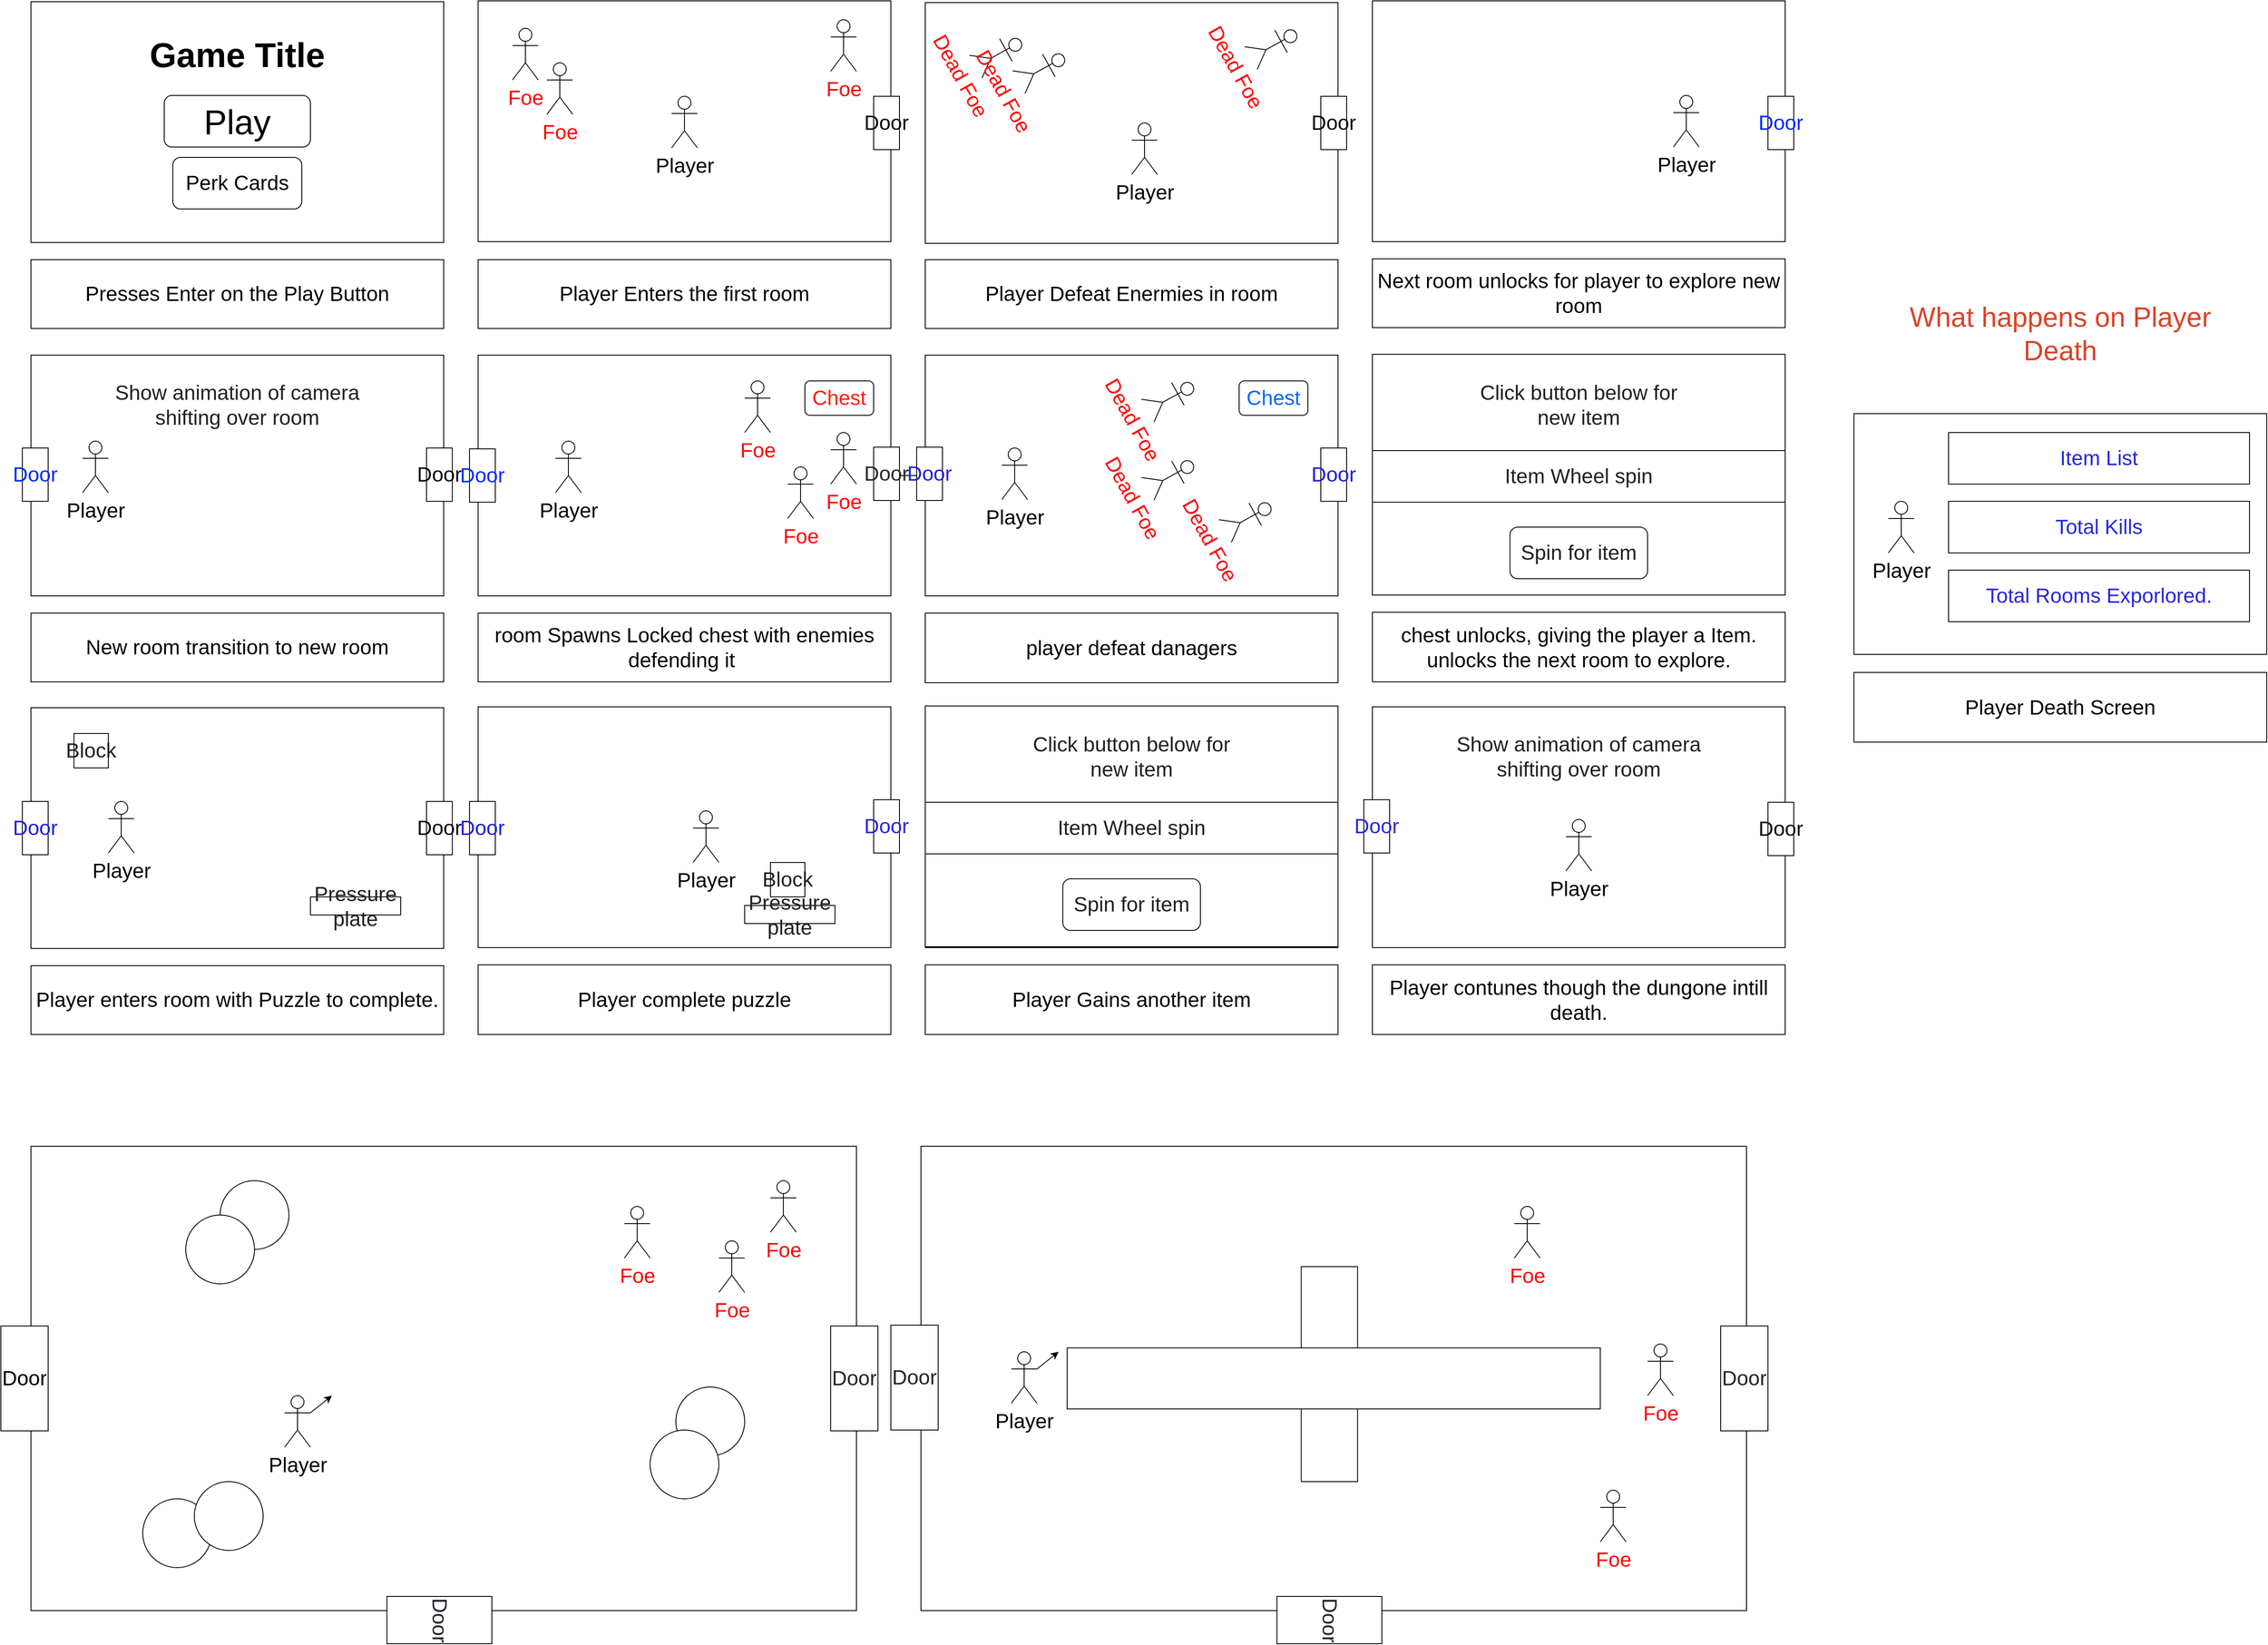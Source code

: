 <mxfile>
    <diagram id="khzAUmkpe2_2u8Bk6iNQ" name="Page-1">
        <mxGraphModel dx="1868" dy="927" grid="1" gridSize="10" guides="1" tooltips="1" connect="1" arrows="1" fold="1" page="1" pageScale="1" pageWidth="1169" pageHeight="827" background="none" math="0" shadow="0">
            <root>
                <mxCell id="0"/>
                <mxCell id="1" parent="0"/>
                <mxCell id="3" value="" style="rounded=0;whiteSpace=wrap;html=1;fontSize=24;" parent="1" vertex="1">
                    <mxGeometry x="40" y="19" width="480" height="280" as="geometry"/>
                </mxCell>
                <mxCell id="11" value="Presses Enter on the Play Button" style="rounded=0;whiteSpace=wrap;html=1;fontSize=24;" parent="1" vertex="1">
                    <mxGeometry x="40" y="319" width="480" height="80" as="geometry"/>
                </mxCell>
                <mxCell id="12" value="" style="rounded=0;whiteSpace=wrap;html=1;fontSize=24;" parent="1" vertex="1">
                    <mxGeometry x="560" y="18" width="480" height="280" as="geometry"/>
                </mxCell>
                <mxCell id="13" value="Player Enters the first room" style="rounded=0;whiteSpace=wrap;html=1;fontSize=24;" parent="1" vertex="1">
                    <mxGeometry x="560" y="319" width="480" height="80" as="geometry"/>
                </mxCell>
                <mxCell id="14" value="" style="rounded=0;whiteSpace=wrap;html=1;fontSize=24;" parent="1" vertex="1">
                    <mxGeometry x="40" y="430" width="480" height="280" as="geometry"/>
                </mxCell>
                <mxCell id="15" value="New room transition to new room" style="rounded=0;whiteSpace=wrap;html=1;fontSize=24;" parent="1" vertex="1">
                    <mxGeometry x="40" y="730" width="480" height="80" as="geometry"/>
                </mxCell>
                <mxCell id="76" value="" style="edgeStyle=none;html=1;fontSize=24;fontColor=#222020;" parent="1" source="16" target="20" edge="1">
                    <mxGeometry relative="1" as="geometry"/>
                </mxCell>
                <mxCell id="16" value="" style="rounded=0;whiteSpace=wrap;html=1;fontSize=24;" parent="1" vertex="1">
                    <mxGeometry x="560" y="430" width="480" height="280" as="geometry"/>
                </mxCell>
                <mxCell id="17" value="room Spawns Locked chest with enemies defending it&amp;nbsp;" style="rounded=0;whiteSpace=wrap;html=1;fontSize=24;" parent="1" vertex="1">
                    <mxGeometry x="560" y="730" width="480" height="80" as="geometry"/>
                </mxCell>
                <mxCell id="18" value="" style="rounded=0;whiteSpace=wrap;html=1;fontSize=24;" parent="1" vertex="1">
                    <mxGeometry x="1080" y="20" width="480" height="280" as="geometry"/>
                </mxCell>
                <mxCell id="19" value="Player Defeat Enermies in room" style="rounded=0;whiteSpace=wrap;html=1;fontSize=24;" parent="1" vertex="1">
                    <mxGeometry x="1080" y="319" width="480" height="80" as="geometry"/>
                </mxCell>
                <mxCell id="20" value="" style="rounded=0;whiteSpace=wrap;html=1;fontSize=24;" parent="1" vertex="1">
                    <mxGeometry x="1080" y="430" width="480" height="280" as="geometry"/>
                </mxCell>
                <mxCell id="21" value="player defeat danagers" style="rounded=0;whiteSpace=wrap;html=1;fontSize=24;" parent="1" vertex="1">
                    <mxGeometry x="1080" y="730" width="480" height="81" as="geometry"/>
                </mxCell>
                <mxCell id="22" value="" style="rounded=0;whiteSpace=wrap;html=1;fontSize=24;" parent="1" vertex="1">
                    <mxGeometry x="1600" y="18" width="480" height="280" as="geometry"/>
                </mxCell>
                <mxCell id="23" value="Next room unlocks for player to explore new room" style="rounded=0;whiteSpace=wrap;html=1;fontSize=24;" parent="1" vertex="1">
                    <mxGeometry x="1600" y="318" width="480" height="80" as="geometry"/>
                </mxCell>
                <mxCell id="24" value="" style="rounded=0;whiteSpace=wrap;html=1;fontSize=24;" parent="1" vertex="1">
                    <mxGeometry x="1600" y="429" width="480" height="280" as="geometry"/>
                </mxCell>
                <mxCell id="25" value="chest unlocks, giving the player a Item. unlocks the next room to explore." style="rounded=0;whiteSpace=wrap;html=1;fontSize=24;" parent="1" vertex="1">
                    <mxGeometry x="1600" y="729" width="480" height="81" as="geometry"/>
                </mxCell>
                <mxCell id="26" value="" style="rounded=0;whiteSpace=wrap;html=1;fontSize=24;" parent="1" vertex="1">
                    <mxGeometry x="40" y="840" width="480" height="280" as="geometry"/>
                </mxCell>
                <mxCell id="27" value="Player enters room with Puzzle to complete." style="rounded=0;whiteSpace=wrap;html=1;fontSize=24;" parent="1" vertex="1">
                    <mxGeometry x="40" y="1140" width="480" height="80" as="geometry"/>
                </mxCell>
                <mxCell id="28" value="" style="rounded=0;whiteSpace=wrap;html=1;fontSize=24;" parent="1" vertex="1">
                    <mxGeometry x="560" y="839" width="480" height="280" as="geometry"/>
                </mxCell>
                <mxCell id="29" value="Player complete puzzle" style="rounded=0;whiteSpace=wrap;html=1;fontSize=24;" parent="1" vertex="1">
                    <mxGeometry x="560" y="1139" width="480" height="81" as="geometry"/>
                </mxCell>
                <mxCell id="30" value="" style="rounded=0;whiteSpace=wrap;html=1;fontSize=24;" parent="1" vertex="1">
                    <mxGeometry x="1080" y="839" width="480" height="280" as="geometry"/>
                </mxCell>
                <mxCell id="31" value="Player Gains another item" style="rounded=0;whiteSpace=wrap;html=1;fontSize=24;" parent="1" vertex="1">
                    <mxGeometry x="1080" y="1139" width="480" height="81" as="geometry"/>
                </mxCell>
                <mxCell id="32" value="" style="rounded=0;whiteSpace=wrap;html=1;fontSize=24;" parent="1" vertex="1">
                    <mxGeometry x="1600" y="839" width="480" height="280" as="geometry"/>
                </mxCell>
                <mxCell id="33" value="Player contunes though the dungone intill death." style="rounded=0;whiteSpace=wrap;html=1;fontSize=24;" parent="1" vertex="1">
                    <mxGeometry x="1600" y="1139" width="480" height="81" as="geometry"/>
                </mxCell>
                <mxCell id="34" value="Game Title" style="text;html=1;strokeColor=none;fillColor=none;align=center;verticalAlign=middle;whiteSpace=wrap;rounded=0;fontSize=40;fontStyle=1" parent="1" vertex="1">
                    <mxGeometry x="155" y="40" width="250" height="80" as="geometry"/>
                </mxCell>
                <mxCell id="35" value="Play" style="rounded=1;whiteSpace=wrap;html=1;fontSize=40;" parent="1" vertex="1">
                    <mxGeometry x="195" y="128" width="170" height="60" as="geometry"/>
                </mxCell>
                <mxCell id="37" value="Perk Cards" style="rounded=1;whiteSpace=wrap;html=1;labelBorderColor=none;fontSize=24;" parent="1" vertex="1">
                    <mxGeometry x="205" y="200" width="150" height="60" as="geometry"/>
                </mxCell>
                <mxCell id="38" value="Player" style="shape=umlActor;verticalLabelPosition=bottom;verticalAlign=top;html=1;outlineConnect=0;labelBorderColor=none;fontSize=24;" parent="1" vertex="1">
                    <mxGeometry x="785" y="129" width="30" height="60" as="geometry"/>
                </mxCell>
                <mxCell id="40" value="Foe&lt;br&gt;" style="shape=umlActor;verticalLabelPosition=bottom;verticalAlign=top;html=1;outlineConnect=0;labelBorderColor=none;fontSize=24;fontColor=#FF0000;" parent="1" vertex="1">
                    <mxGeometry x="600" y="50" width="30" height="60" as="geometry"/>
                </mxCell>
                <mxCell id="41" value="Foe&lt;br&gt;" style="shape=umlActor;verticalLabelPosition=bottom;verticalAlign=top;html=1;outlineConnect=0;labelBorderColor=none;fontSize=24;fontColor=#FF0000;" parent="1" vertex="1">
                    <mxGeometry x="640" y="90" width="30" height="60" as="geometry"/>
                </mxCell>
                <mxCell id="42" value="Foe&lt;br&gt;" style="shape=umlActor;verticalLabelPosition=bottom;verticalAlign=top;html=1;outlineConnect=0;labelBorderColor=none;fontSize=24;fontColor=#FF0000;" parent="1" vertex="1">
                    <mxGeometry x="970" y="40" width="30" height="60" as="geometry"/>
                </mxCell>
                <mxCell id="43" value="Dead Foe" style="shape=umlActor;verticalLabelPosition=bottom;verticalAlign=top;html=1;outlineConnect=0;labelBorderColor=none;fontSize=24;fontColor=#FF0000;rotation=61;" parent="1" vertex="1">
                    <mxGeometry x="1470" y="40" width="30" height="60" as="geometry"/>
                </mxCell>
                <mxCell id="44" value="Dead Foe" style="shape=umlActor;verticalLabelPosition=bottom;verticalAlign=top;html=1;outlineConnect=0;labelBorderColor=none;fontSize=24;fontColor=#FF0000;rotation=61;" parent="1" vertex="1">
                    <mxGeometry x="1150" y="50" width="30" height="60" as="geometry"/>
                </mxCell>
                <mxCell id="45" value="Dead Foe" style="shape=umlActor;verticalLabelPosition=bottom;verticalAlign=top;html=1;outlineConnect=0;labelBorderColor=none;fontSize=24;fontColor=#FF0000;rotation=61;" parent="1" vertex="1">
                    <mxGeometry x="1200" y="68" width="30" height="60" as="geometry"/>
                </mxCell>
                <mxCell id="46" value="Player" style="shape=umlActor;verticalLabelPosition=bottom;verticalAlign=top;html=1;outlineConnect=0;labelBorderColor=none;fontSize=24;" parent="1" vertex="1">
                    <mxGeometry x="1320" y="160" width="30" height="60" as="geometry"/>
                </mxCell>
                <mxCell id="47" value="Player" style="shape=umlActor;verticalLabelPosition=bottom;verticalAlign=top;html=1;outlineConnect=0;labelBorderColor=none;fontSize=24;" parent="1" vertex="1">
                    <mxGeometry x="1950" y="128" width="30" height="60" as="geometry"/>
                </mxCell>
                <mxCell id="51" value="Door" style="rounded=0;whiteSpace=wrap;html=1;labelBorderColor=none;fontSize=24;fontColor=#002aff;" parent="1" vertex="1">
                    <mxGeometry x="2060" y="129" width="30" height="62" as="geometry"/>
                </mxCell>
                <mxCell id="52" value="Door" style="rounded=0;whiteSpace=wrap;html=1;labelBorderColor=none;fontSize=24;fontColor=#002aff;" parent="1" vertex="1">
                    <mxGeometry x="30" y="538" width="30" height="62" as="geometry"/>
                </mxCell>
                <mxCell id="55" value="Player" style="shape=umlActor;verticalLabelPosition=bottom;verticalAlign=top;html=1;outlineConnect=0;labelBorderColor=none;fontSize=24;" parent="1" vertex="1">
                    <mxGeometry x="100" y="530" width="30" height="60" as="geometry"/>
                </mxCell>
                <mxCell id="56" value="Chest" style="rounded=1;whiteSpace=wrap;html=1;labelBorderColor=none;fontSize=24;fontColor=#0865fd;" parent="1" vertex="1">
                    <mxGeometry x="1445" y="460" width="80" height="40" as="geometry"/>
                </mxCell>
                <mxCell id="57" value="Door" style="rounded=0;whiteSpace=wrap;html=1;labelBorderColor=none;fontSize=24;fontColor=#002aff;" parent="1" vertex="1">
                    <mxGeometry x="550" y="539" width="30" height="62" as="geometry"/>
                </mxCell>
                <mxCell id="58" value="Player" style="shape=umlActor;verticalLabelPosition=bottom;verticalAlign=top;html=1;outlineConnect=0;labelBorderColor=none;fontSize=24;" parent="1" vertex="1">
                    <mxGeometry x="650" y="530" width="30" height="60" as="geometry"/>
                </mxCell>
                <mxCell id="59" value="Foe&lt;br&gt;" style="shape=umlActor;verticalLabelPosition=bottom;verticalAlign=top;html=1;outlineConnect=0;labelBorderColor=none;fontSize=24;fontColor=#FF0000;" parent="1" vertex="1">
                    <mxGeometry x="870" y="460" width="30" height="60" as="geometry"/>
                </mxCell>
                <mxCell id="60" value="Foe&lt;br&gt;" style="shape=umlActor;verticalLabelPosition=bottom;verticalAlign=top;html=1;outlineConnect=0;labelBorderColor=none;fontSize=24;fontColor=#FF0000;" parent="1" vertex="1">
                    <mxGeometry x="970" y="520" width="30" height="60" as="geometry"/>
                </mxCell>
                <mxCell id="61" value="Foe&lt;br&gt;" style="shape=umlActor;verticalLabelPosition=bottom;verticalAlign=top;html=1;outlineConnect=0;labelBorderColor=none;fontSize=24;fontColor=#FF0000;" parent="1" vertex="1">
                    <mxGeometry x="920" y="560" width="30" height="60" as="geometry"/>
                </mxCell>
                <mxCell id="62" value="Door" style="rounded=0;whiteSpace=wrap;html=1;labelBorderColor=none;fontSize=24;fontColor=#2a2a2d;" parent="1" vertex="1">
                    <mxGeometry x="1020" y="537" width="30" height="62" as="geometry"/>
                </mxCell>
                <mxCell id="63" value="Door" style="rounded=0;whiteSpace=wrap;html=1;labelBorderColor=none;fontSize=24;fontColor=#0e0e11;" parent="1" vertex="1">
                    <mxGeometry x="1020" y="129" width="30" height="62" as="geometry"/>
                </mxCell>
                <mxCell id="64" value="Door" style="rounded=0;whiteSpace=wrap;html=1;labelBorderColor=none;fontSize=24;fontColor=#0e0e11;" parent="1" vertex="1">
                    <mxGeometry x="1540" y="129" width="30" height="62" as="geometry"/>
                </mxCell>
                <mxCell id="65" value="Door" style="rounded=0;whiteSpace=wrap;html=1;labelBorderColor=none;fontSize=24;fontColor=#0e0e11;" parent="1" vertex="1">
                    <mxGeometry x="500" y="538" width="30" height="62" as="geometry"/>
                </mxCell>
                <mxCell id="66" value="Dead Foe" style="shape=umlActor;verticalLabelPosition=bottom;verticalAlign=top;html=1;outlineConnect=0;labelBorderColor=none;fontSize=24;fontColor=#FF0000;rotation=61;" parent="1" vertex="1">
                    <mxGeometry x="1350" y="450" width="30" height="60" as="geometry"/>
                </mxCell>
                <mxCell id="67" value="Dead Foe" style="shape=umlActor;verticalLabelPosition=bottom;verticalAlign=top;html=1;outlineConnect=0;labelBorderColor=none;fontSize=24;fontColor=#FF0000;rotation=61;" parent="1" vertex="1">
                    <mxGeometry x="1350" y="541" width="30" height="60" as="geometry"/>
                </mxCell>
                <mxCell id="68" value="Dead Foe" style="shape=umlActor;verticalLabelPosition=bottom;verticalAlign=top;html=1;outlineConnect=0;labelBorderColor=none;fontSize=24;fontColor=#FF0000;rotation=61;" parent="1" vertex="1">
                    <mxGeometry x="1440" y="590" width="30" height="60" as="geometry"/>
                </mxCell>
                <mxCell id="69" value="Door" style="rounded=0;whiteSpace=wrap;html=1;labelBorderColor=none;fontSize=24;fontColor=#2020df;" parent="1" vertex="1">
                    <mxGeometry x="1540" y="538" width="30" height="62" as="geometry"/>
                </mxCell>
                <mxCell id="70" value="Chest" style="rounded=1;whiteSpace=wrap;html=1;labelBorderColor=none;fontSize=24;fontColor=#fd2008;" parent="1" vertex="1">
                    <mxGeometry x="940" y="460" width="80" height="40" as="geometry"/>
                </mxCell>
                <mxCell id="71" value="Player" style="shape=umlActor;verticalLabelPosition=bottom;verticalAlign=top;html=1;outlineConnect=0;labelBorderColor=none;fontSize=24;" parent="1" vertex="1">
                    <mxGeometry x="1169" y="538" width="30" height="60" as="geometry"/>
                </mxCell>
                <mxCell id="72" value="Item Wheel spin" style="rounded=0;whiteSpace=wrap;html=1;labelBorderColor=none;fontSize=24;fontColor=#222020;" parent="1" vertex="1">
                    <mxGeometry x="1600" y="541" width="480" height="60" as="geometry"/>
                </mxCell>
                <mxCell id="73" value="Spin for item" style="rounded=1;whiteSpace=wrap;html=1;labelBorderColor=none;fontSize=24;fontColor=#222020;" parent="1" vertex="1">
                    <mxGeometry x="1760" y="630" width="160" height="60" as="geometry"/>
                </mxCell>
                <mxCell id="74" value="Click button below for new item" style="text;html=1;strokeColor=none;fillColor=none;align=center;verticalAlign=middle;whiteSpace=wrap;rounded=0;labelBorderColor=none;fontSize=24;fontColor=#222020;" parent="1" vertex="1">
                    <mxGeometry x="1720" y="460" width="240" height="55" as="geometry"/>
                </mxCell>
                <mxCell id="75" value="Door" style="rounded=0;whiteSpace=wrap;html=1;labelBorderColor=none;fontSize=24;fontColor=#2020df;" parent="1" vertex="1">
                    <mxGeometry x="30" y="949" width="30" height="62" as="geometry"/>
                </mxCell>
                <mxCell id="77" value="Door" style="rounded=0;whiteSpace=wrap;html=1;labelBorderColor=none;fontSize=24;fontColor=#2020df;" parent="1" vertex="1">
                    <mxGeometry x="1070" y="537" width="30" height="62" as="geometry"/>
                </mxCell>
                <mxCell id="78" value="Player" style="shape=umlActor;verticalLabelPosition=bottom;verticalAlign=top;html=1;outlineConnect=0;labelBorderColor=none;fontSize=24;" parent="1" vertex="1">
                    <mxGeometry x="130" y="949" width="30" height="60" as="geometry"/>
                </mxCell>
                <mxCell id="79" value="Show animation of camera shifting over room" style="text;html=1;strokeColor=none;fillColor=none;align=center;verticalAlign=middle;whiteSpace=wrap;rounded=0;labelBorderColor=none;fontSize=24;fontColor=#222020;" parent="1" vertex="1">
                    <mxGeometry x="130" y="445" width="300" height="85" as="geometry"/>
                </mxCell>
                <mxCell id="80" value="Block" style="rounded=0;whiteSpace=wrap;html=1;labelBorderColor=none;fontSize=24;fontColor=#222020;" parent="1" vertex="1">
                    <mxGeometry x="900" y="1020" width="40" height="40" as="geometry"/>
                </mxCell>
                <mxCell id="81" value="Pressure plate" style="rounded=0;whiteSpace=wrap;html=1;labelBorderColor=none;fontSize=24;fontColor=#222020;" parent="1" vertex="1">
                    <mxGeometry x="365" y="1060" width="105" height="21" as="geometry"/>
                </mxCell>
                <mxCell id="83" value="Door" style="rounded=0;whiteSpace=wrap;html=1;labelBorderColor=none;fontSize=24;fontColor=#0e0e11;" parent="1" vertex="1">
                    <mxGeometry x="500" y="949" width="30" height="62" as="geometry"/>
                </mxCell>
                <mxCell id="84" value="Door" style="rounded=0;whiteSpace=wrap;html=1;labelBorderColor=none;fontSize=24;fontColor=#2727dd;" parent="1" vertex="1">
                    <mxGeometry x="1020" y="947" width="30" height="62" as="geometry"/>
                </mxCell>
                <mxCell id="85" value="Door" style="rounded=0;whiteSpace=wrap;html=1;labelBorderColor=none;fontSize=24;fontColor=#2020df;" parent="1" vertex="1">
                    <mxGeometry x="550" y="949" width="30" height="62" as="geometry"/>
                </mxCell>
                <mxCell id="86" value="Player" style="shape=umlActor;verticalLabelPosition=bottom;verticalAlign=top;html=1;outlineConnect=0;labelBorderColor=none;fontSize=24;" parent="1" vertex="1">
                    <mxGeometry x="810" y="960" width="30" height="60" as="geometry"/>
                </mxCell>
                <mxCell id="87" value="Pressure plate" style="rounded=0;whiteSpace=wrap;html=1;labelBorderColor=none;fontSize=24;fontColor=#222020;" parent="1" vertex="1">
                    <mxGeometry x="870" y="1070" width="105" height="21" as="geometry"/>
                </mxCell>
                <mxCell id="88" value="Block" style="rounded=0;whiteSpace=wrap;html=1;labelBorderColor=none;fontSize=24;fontColor=#222020;" parent="1" vertex="1">
                    <mxGeometry x="90" y="870" width="40" height="40" as="geometry"/>
                </mxCell>
                <mxCell id="89" value="" style="rounded=0;whiteSpace=wrap;html=1;fontSize=24;" parent="1" vertex="1">
                    <mxGeometry x="1080" y="838" width="480" height="280" as="geometry"/>
                </mxCell>
                <mxCell id="90" value="Item Wheel spin" style="rounded=0;whiteSpace=wrap;html=1;labelBorderColor=none;fontSize=24;fontColor=#222020;" parent="1" vertex="1">
                    <mxGeometry x="1080" y="950" width="480" height="60" as="geometry"/>
                </mxCell>
                <mxCell id="91" value="Spin for item" style="rounded=1;whiteSpace=wrap;html=1;labelBorderColor=none;fontSize=24;fontColor=#222020;" parent="1" vertex="1">
                    <mxGeometry x="1240" y="1039" width="160" height="60" as="geometry"/>
                </mxCell>
                <mxCell id="92" value="Click button below for new item" style="text;html=1;strokeColor=none;fillColor=none;align=center;verticalAlign=middle;whiteSpace=wrap;rounded=0;labelBorderColor=none;fontSize=24;fontColor=#222020;" parent="1" vertex="1">
                    <mxGeometry x="1200" y="869" width="240" height="55" as="geometry"/>
                </mxCell>
                <mxCell id="93" value="Show animation of camera shifting over room" style="text;html=1;strokeColor=none;fillColor=none;align=center;verticalAlign=middle;whiteSpace=wrap;rounded=0;labelBorderColor=none;fontSize=24;fontColor=#222020;" parent="1" vertex="1">
                    <mxGeometry x="1690" y="854" width="300" height="85" as="geometry"/>
                </mxCell>
                <mxCell id="94" value="Player" style="shape=umlActor;verticalLabelPosition=bottom;verticalAlign=top;html=1;outlineConnect=0;labelBorderColor=none;fontSize=24;" parent="1" vertex="1">
                    <mxGeometry x="1825" y="970" width="30" height="60" as="geometry"/>
                </mxCell>
                <mxCell id="95" value="Door" style="rounded=0;whiteSpace=wrap;html=1;labelBorderColor=none;fontSize=24;fontColor=#2727dd;" parent="1" vertex="1">
                    <mxGeometry x="1590" y="947" width="30" height="62" as="geometry"/>
                </mxCell>
                <mxCell id="97" value="Door" style="rounded=0;whiteSpace=wrap;html=1;labelBorderColor=none;fontSize=24;fontColor=#0e0e11;" parent="1" vertex="1">
                    <mxGeometry x="2060" y="950" width="30" height="62" as="geometry"/>
                </mxCell>
                <mxCell id="98" value="" style="rounded=0;whiteSpace=wrap;html=1;fontSize=24;" parent="1" vertex="1">
                    <mxGeometry x="2160" y="498" width="480" height="280" as="geometry"/>
                </mxCell>
                <mxCell id="99" value="Player Death Screen" style="rounded=0;whiteSpace=wrap;html=1;fontSize=24;" parent="1" vertex="1">
                    <mxGeometry x="2160" y="799" width="480" height="81" as="geometry"/>
                </mxCell>
                <mxCell id="100" value="What happens on Player Death" style="text;html=1;strokeColor=none;fillColor=none;align=center;verticalAlign=middle;whiteSpace=wrap;rounded=0;labelBorderColor=none;fontSize=32;fontColor=#dd4227;" parent="1" vertex="1">
                    <mxGeometry x="2200" y="340" width="400" height="129" as="geometry"/>
                </mxCell>
                <mxCell id="101" value="Player" style="shape=umlActor;verticalLabelPosition=bottom;verticalAlign=top;html=1;outlineConnect=0;labelBorderColor=none;fontSize=24;" parent="1" vertex="1">
                    <mxGeometry x="2200" y="600" width="30" height="60" as="geometry"/>
                </mxCell>
                <mxCell id="102" value="Item List" style="rounded=0;whiteSpace=wrap;html=1;labelBorderColor=none;fontSize=24;fontColor=#2727dd;" parent="1" vertex="1">
                    <mxGeometry x="2270" y="520" width="350" height="60" as="geometry"/>
                </mxCell>
                <mxCell id="104" value="Total Kills" style="rounded=0;whiteSpace=wrap;html=1;labelBorderColor=none;fontSize=24;fontColor=#2727dd;" parent="1" vertex="1">
                    <mxGeometry x="2270" y="600" width="350" height="60" as="geometry"/>
                </mxCell>
                <mxCell id="105" value="Total Rooms Exporlored." style="rounded=0;whiteSpace=wrap;html=1;labelBorderColor=none;fontSize=24;fontColor=#2727dd;" parent="1" vertex="1">
                    <mxGeometry x="2270" y="680" width="350" height="60" as="geometry"/>
                </mxCell>
                <mxCell id="106" value="" style="rounded=0;whiteSpace=wrap;html=1;" vertex="1" parent="1">
                    <mxGeometry x="40" y="1350" width="960" height="540" as="geometry"/>
                </mxCell>
                <mxCell id="108" value="Door" style="rounded=0;whiteSpace=wrap;html=1;labelBorderColor=none;fontSize=24;fontColor=#25252c;" vertex="1" parent="1">
                    <mxGeometry x="970" y="1559" width="55" height="122" as="geometry"/>
                </mxCell>
                <mxCell id="109" value="Door" style="rounded=0;whiteSpace=wrap;html=1;labelBorderColor=none;fontSize=24;fontColor=#000000;strokeColor=#000000;" vertex="1" parent="1">
                    <mxGeometry x="5" y="1559" width="55" height="122" as="geometry"/>
                </mxCell>
                <mxCell id="110" value="Door" style="rounded=0;whiteSpace=wrap;html=1;labelBorderColor=none;fontSize=24;fontColor=#25252c;rotation=90;" vertex="1" parent="1">
                    <mxGeometry x="487.5" y="1840" width="55" height="122" as="geometry"/>
                </mxCell>
                <mxCell id="112" value="" style="ellipse;whiteSpace=wrap;html=1;aspect=fixed;strokeColor=#000000;fontColor=#25252c;" vertex="1" parent="1">
                    <mxGeometry x="260" y="1390" width="80" height="80" as="geometry"/>
                </mxCell>
                <mxCell id="113" value="Foe&lt;br&gt;" style="shape=umlActor;verticalLabelPosition=bottom;verticalAlign=top;html=1;outlineConnect=0;labelBorderColor=none;fontSize=24;fontColor=#FF0000;" vertex="1" parent="1">
                    <mxGeometry x="730" y="1420" width="30" height="60" as="geometry"/>
                </mxCell>
                <mxCell id="114" value="Foe&lt;br&gt;" style="shape=umlActor;verticalLabelPosition=bottom;verticalAlign=top;html=1;outlineConnect=0;labelBorderColor=none;fontSize=24;fontColor=#FF0000;" vertex="1" parent="1">
                    <mxGeometry x="840" y="1460" width="30" height="60" as="geometry"/>
                </mxCell>
                <mxCell id="116" value="Foe&lt;br&gt;" style="shape=umlActor;verticalLabelPosition=bottom;verticalAlign=top;html=1;outlineConnect=0;labelBorderColor=none;fontSize=24;fontColor=#FF0000;" vertex="1" parent="1">
                    <mxGeometry x="900" y="1390" width="30" height="60" as="geometry"/>
                </mxCell>
                <mxCell id="117" value="" style="ellipse;whiteSpace=wrap;html=1;aspect=fixed;strokeColor=#000000;fontColor=#25252c;" vertex="1" parent="1">
                    <mxGeometry x="220" y="1430" width="80" height="80" as="geometry"/>
                </mxCell>
                <mxCell id="118" value="" style="ellipse;whiteSpace=wrap;html=1;aspect=fixed;strokeColor=#000000;fontColor=#25252c;" vertex="1" parent="1">
                    <mxGeometry x="170" y="1760" width="80" height="80" as="geometry"/>
                </mxCell>
                <mxCell id="119" value="" style="ellipse;whiteSpace=wrap;html=1;aspect=fixed;strokeColor=#000000;fontColor=#25252c;" vertex="1" parent="1">
                    <mxGeometry x="230" y="1740" width="80" height="80" as="geometry"/>
                </mxCell>
                <mxCell id="120" value="" style="ellipse;whiteSpace=wrap;html=1;aspect=fixed;strokeColor=#000000;fontColor=#25252c;" vertex="1" parent="1">
                    <mxGeometry x="790" y="1630" width="80" height="80" as="geometry"/>
                </mxCell>
                <mxCell id="121" value="" style="ellipse;whiteSpace=wrap;html=1;aspect=fixed;strokeColor=#000000;fontColor=#25252c;" vertex="1" parent="1">
                    <mxGeometry x="760" y="1680" width="80" height="80" as="geometry"/>
                </mxCell>
                <mxCell id="122" value="Player" style="shape=umlActor;verticalLabelPosition=bottom;verticalAlign=top;html=1;outlineConnect=0;labelBorderColor=none;fontSize=24;" vertex="1" parent="1">
                    <mxGeometry x="335" y="1640" width="30" height="60" as="geometry"/>
                </mxCell>
                <mxCell id="125" value="" style="endArrow=classic;html=1;fontColor=#25252c;" edge="1" parent="1">
                    <mxGeometry width="50" height="50" relative="1" as="geometry">
                        <mxPoint x="365" y="1660" as="sourcePoint"/>
                        <mxPoint x="390" y="1640" as="targetPoint"/>
                        <Array as="points">
                            <mxPoint x="365" y="1660"/>
                        </Array>
                    </mxGeometry>
                </mxCell>
                <mxCell id="126" value="" style="rounded=0;whiteSpace=wrap;html=1;" vertex="1" parent="1">
                    <mxGeometry x="1075" y="1350" width="960" height="540" as="geometry"/>
                </mxCell>
                <mxCell id="127" value="Door" style="rounded=0;whiteSpace=wrap;html=1;labelBorderColor=none;fontSize=24;fontColor=#25252c;" vertex="1" parent="1">
                    <mxGeometry x="2005" y="1559" width="55" height="122" as="geometry"/>
                </mxCell>
                <mxCell id="128" value="Door" style="rounded=0;whiteSpace=wrap;html=1;labelBorderColor=none;fontSize=24;fontColor=#25252c;rotation=90;" vertex="1" parent="1">
                    <mxGeometry x="1522.5" y="1840" width="55" height="122" as="geometry"/>
                </mxCell>
                <mxCell id="130" value="Foe&lt;br&gt;" style="shape=umlActor;verticalLabelPosition=bottom;verticalAlign=top;html=1;outlineConnect=0;labelBorderColor=none;fontSize=24;fontColor=#FF0000;" vertex="1" parent="1">
                    <mxGeometry x="1765" y="1420" width="30" height="60" as="geometry"/>
                </mxCell>
                <mxCell id="131" value="Foe&lt;br&gt;" style="shape=umlActor;verticalLabelPosition=bottom;verticalAlign=top;html=1;outlineConnect=0;labelBorderColor=none;fontSize=24;fontColor=#FF0000;" vertex="1" parent="1">
                    <mxGeometry x="1865" y="1750" width="30" height="60" as="geometry"/>
                </mxCell>
                <mxCell id="132" value="Foe&lt;br&gt;" style="shape=umlActor;verticalLabelPosition=bottom;verticalAlign=top;html=1;outlineConnect=0;labelBorderColor=none;fontSize=24;fontColor=#FF0000;" vertex="1" parent="1">
                    <mxGeometry x="1920" y="1580" width="30" height="60" as="geometry"/>
                </mxCell>
                <mxCell id="138" value="Player" style="shape=umlActor;verticalLabelPosition=bottom;verticalAlign=top;html=1;outlineConnect=0;labelBorderColor=none;fontSize=24;" vertex="1" parent="1">
                    <mxGeometry x="1180" y="1589" width="30" height="60" as="geometry"/>
                </mxCell>
                <mxCell id="139" value="" style="endArrow=classic;html=1;fontColor=#25252c;" edge="1" parent="1">
                    <mxGeometry width="50" height="50" relative="1" as="geometry">
                        <mxPoint x="1210" y="1609" as="sourcePoint"/>
                        <mxPoint x="1235" y="1589" as="targetPoint"/>
                        <Array as="points">
                            <mxPoint x="1210" y="1609"/>
                        </Array>
                    </mxGeometry>
                </mxCell>
                <mxCell id="154" value="Door" style="rounded=0;whiteSpace=wrap;html=1;labelBorderColor=none;fontSize=24;fontColor=#25252c;" vertex="1" parent="1">
                    <mxGeometry x="1040" y="1558" width="55" height="122" as="geometry"/>
                </mxCell>
                <mxCell id="155" value="" style="rounded=0;whiteSpace=wrap;html=1;strokeColor=#000000;fontColor=#25252c;rotation=90;" vertex="1" parent="1">
                    <mxGeometry x="1425" y="1582.25" width="250" height="65.5" as="geometry"/>
                </mxCell>
                <mxCell id="156" value="" style="rounded=0;whiteSpace=wrap;html=1;strokeColor=#000000;fontColor=#25252c;" vertex="1" parent="1">
                    <mxGeometry x="1245" y="1584.5" width="620" height="71" as="geometry"/>
                </mxCell>
            </root>
        </mxGraphModel>
    </diagram>
</mxfile>